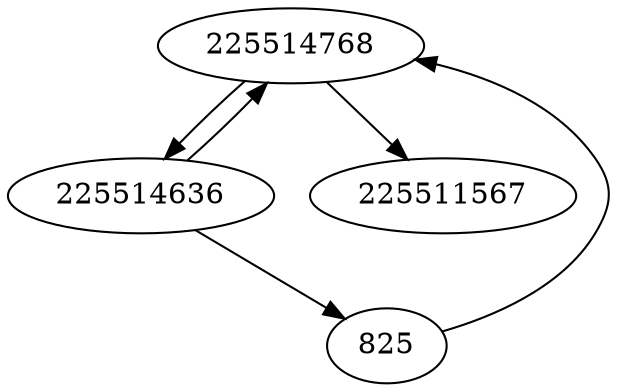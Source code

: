 strict digraph  {
225514768;
825;
225514636;
225511567;
225514768 -> 225514636;
225514768 -> 225511567;
825 -> 225514768;
225514636 -> 225514768;
225514636 -> 825;
}
